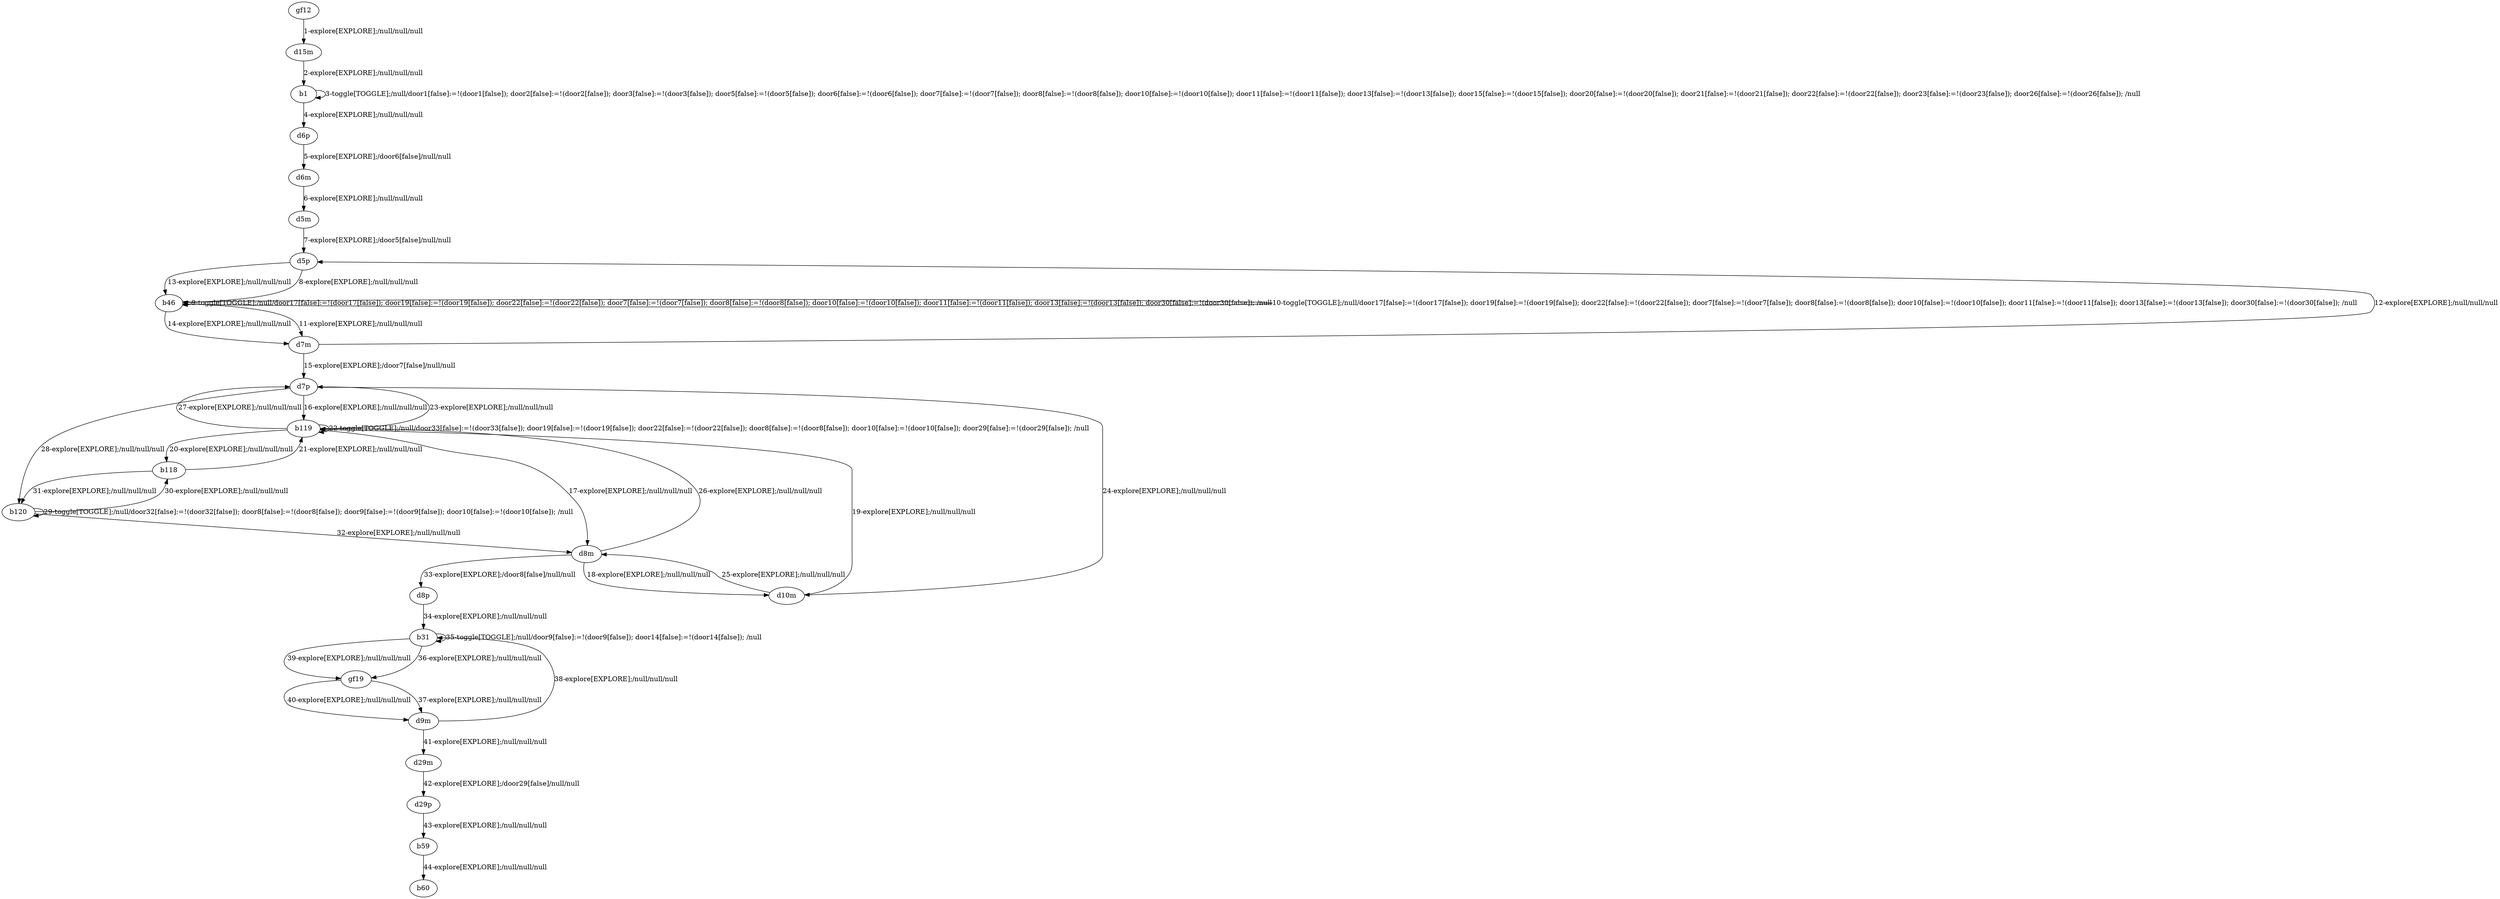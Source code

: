 # Total number of goals covered by this test: 1
# b59 --> b60

digraph g {
"gf12" -> "d15m" [label = "1-explore[EXPLORE];/null/null/null"];
"d15m" -> "b1" [label = "2-explore[EXPLORE];/null/null/null"];
"b1" -> "b1" [label = "3-toggle[TOGGLE];/null/door1[false]:=!(door1[false]); door2[false]:=!(door2[false]); door3[false]:=!(door3[false]); door5[false]:=!(door5[false]); door6[false]:=!(door6[false]); door7[false]:=!(door7[false]); door8[false]:=!(door8[false]); door10[false]:=!(door10[false]); door11[false]:=!(door11[false]); door13[false]:=!(door13[false]); door15[false]:=!(door15[false]); door20[false]:=!(door20[false]); door21[false]:=!(door21[false]); door22[false]:=!(door22[false]); door23[false]:=!(door23[false]); door26[false]:=!(door26[false]); /null"];
"b1" -> "d6p" [label = "4-explore[EXPLORE];/null/null/null"];
"d6p" -> "d6m" [label = "5-explore[EXPLORE];/door6[false]/null/null"];
"d6m" -> "d5m" [label = "6-explore[EXPLORE];/null/null/null"];
"d5m" -> "d5p" [label = "7-explore[EXPLORE];/door5[false]/null/null"];
"d5p" -> "b46" [label = "8-explore[EXPLORE];/null/null/null"];
"b46" -> "b46" [label = "9-toggle[TOGGLE];/null/door17[false]:=!(door17[false]); door19[false]:=!(door19[false]); door22[false]:=!(door22[false]); door7[false]:=!(door7[false]); door8[false]:=!(door8[false]); door10[false]:=!(door10[false]); door11[false]:=!(door11[false]); door13[false]:=!(door13[false]); door30[false]:=!(door30[false]); /null"];
"b46" -> "b46" [label = "10-toggle[TOGGLE];/null/door17[false]:=!(door17[false]); door19[false]:=!(door19[false]); door22[false]:=!(door22[false]); door7[false]:=!(door7[false]); door8[false]:=!(door8[false]); door10[false]:=!(door10[false]); door11[false]:=!(door11[false]); door13[false]:=!(door13[false]); door30[false]:=!(door30[false]); /null"];
"b46" -> "d7m" [label = "11-explore[EXPLORE];/null/null/null"];
"d7m" -> "d5p" [label = "12-explore[EXPLORE];/null/null/null"];
"d5p" -> "b46" [label = "13-explore[EXPLORE];/null/null/null"];
"b46" -> "d7m" [label = "14-explore[EXPLORE];/null/null/null"];
"d7m" -> "d7p" [label = "15-explore[EXPLORE];/door7[false]/null/null"];
"d7p" -> "b119" [label = "16-explore[EXPLORE];/null/null/null"];
"b119" -> "d8m" [label = "17-explore[EXPLORE];/null/null/null"];
"d8m" -> "d10m" [label = "18-explore[EXPLORE];/null/null/null"];
"d10m" -> "b119" [label = "19-explore[EXPLORE];/null/null/null"];
"b119" -> "b118" [label = "20-explore[EXPLORE];/null/null/null"];
"b118" -> "b119" [label = "21-explore[EXPLORE];/null/null/null"];
"b119" -> "b119" [label = "22-toggle[TOGGLE];/null/door33[false]:=!(door33[false]); door19[false]:=!(door19[false]); door22[false]:=!(door22[false]); door8[false]:=!(door8[false]); door10[false]:=!(door10[false]); door29[false]:=!(door29[false]); /null"];
"b119" -> "d7p" [label = "23-explore[EXPLORE];/null/null/null"];
"d7p" -> "d10m" [label = "24-explore[EXPLORE];/null/null/null"];
"d10m" -> "d8m" [label = "25-explore[EXPLORE];/null/null/null"];
"d8m" -> "b119" [label = "26-explore[EXPLORE];/null/null/null"];
"b119" -> "d7p" [label = "27-explore[EXPLORE];/null/null/null"];
"d7p" -> "b120" [label = "28-explore[EXPLORE];/null/null/null"];
"b120" -> "b120" [label = "29-toggle[TOGGLE];/null/door32[false]:=!(door32[false]); door8[false]:=!(door8[false]); door9[false]:=!(door9[false]); door10[false]:=!(door10[false]); /null"];
"b120" -> "b118" [label = "30-explore[EXPLORE];/null/null/null"];
"b118" -> "b120" [label = "31-explore[EXPLORE];/null/null/null"];
"b120" -> "d8m" [label = "32-explore[EXPLORE];/null/null/null"];
"d8m" -> "d8p" [label = "33-explore[EXPLORE];/door8[false]/null/null"];
"d8p" -> "b31" [label = "34-explore[EXPLORE];/null/null/null"];
"b31" -> "b31" [label = "35-toggle[TOGGLE];/null/door9[false]:=!(door9[false]); door14[false]:=!(door14[false]); /null"];
"b31" -> "gf19" [label = "36-explore[EXPLORE];/null/null/null"];
"gf19" -> "d9m" [label = "37-explore[EXPLORE];/null/null/null"];
"d9m" -> "b31" [label = "38-explore[EXPLORE];/null/null/null"];
"b31" -> "gf19" [label = "39-explore[EXPLORE];/null/null/null"];
"gf19" -> "d9m" [label = "40-explore[EXPLORE];/null/null/null"];
"d9m" -> "d29m" [label = "41-explore[EXPLORE];/null/null/null"];
"d29m" -> "d29p" [label = "42-explore[EXPLORE];/door29[false]/null/null"];
"d29p" -> "b59" [label = "43-explore[EXPLORE];/null/null/null"];
"b59" -> "b60" [label = "44-explore[EXPLORE];/null/null/null"];
}